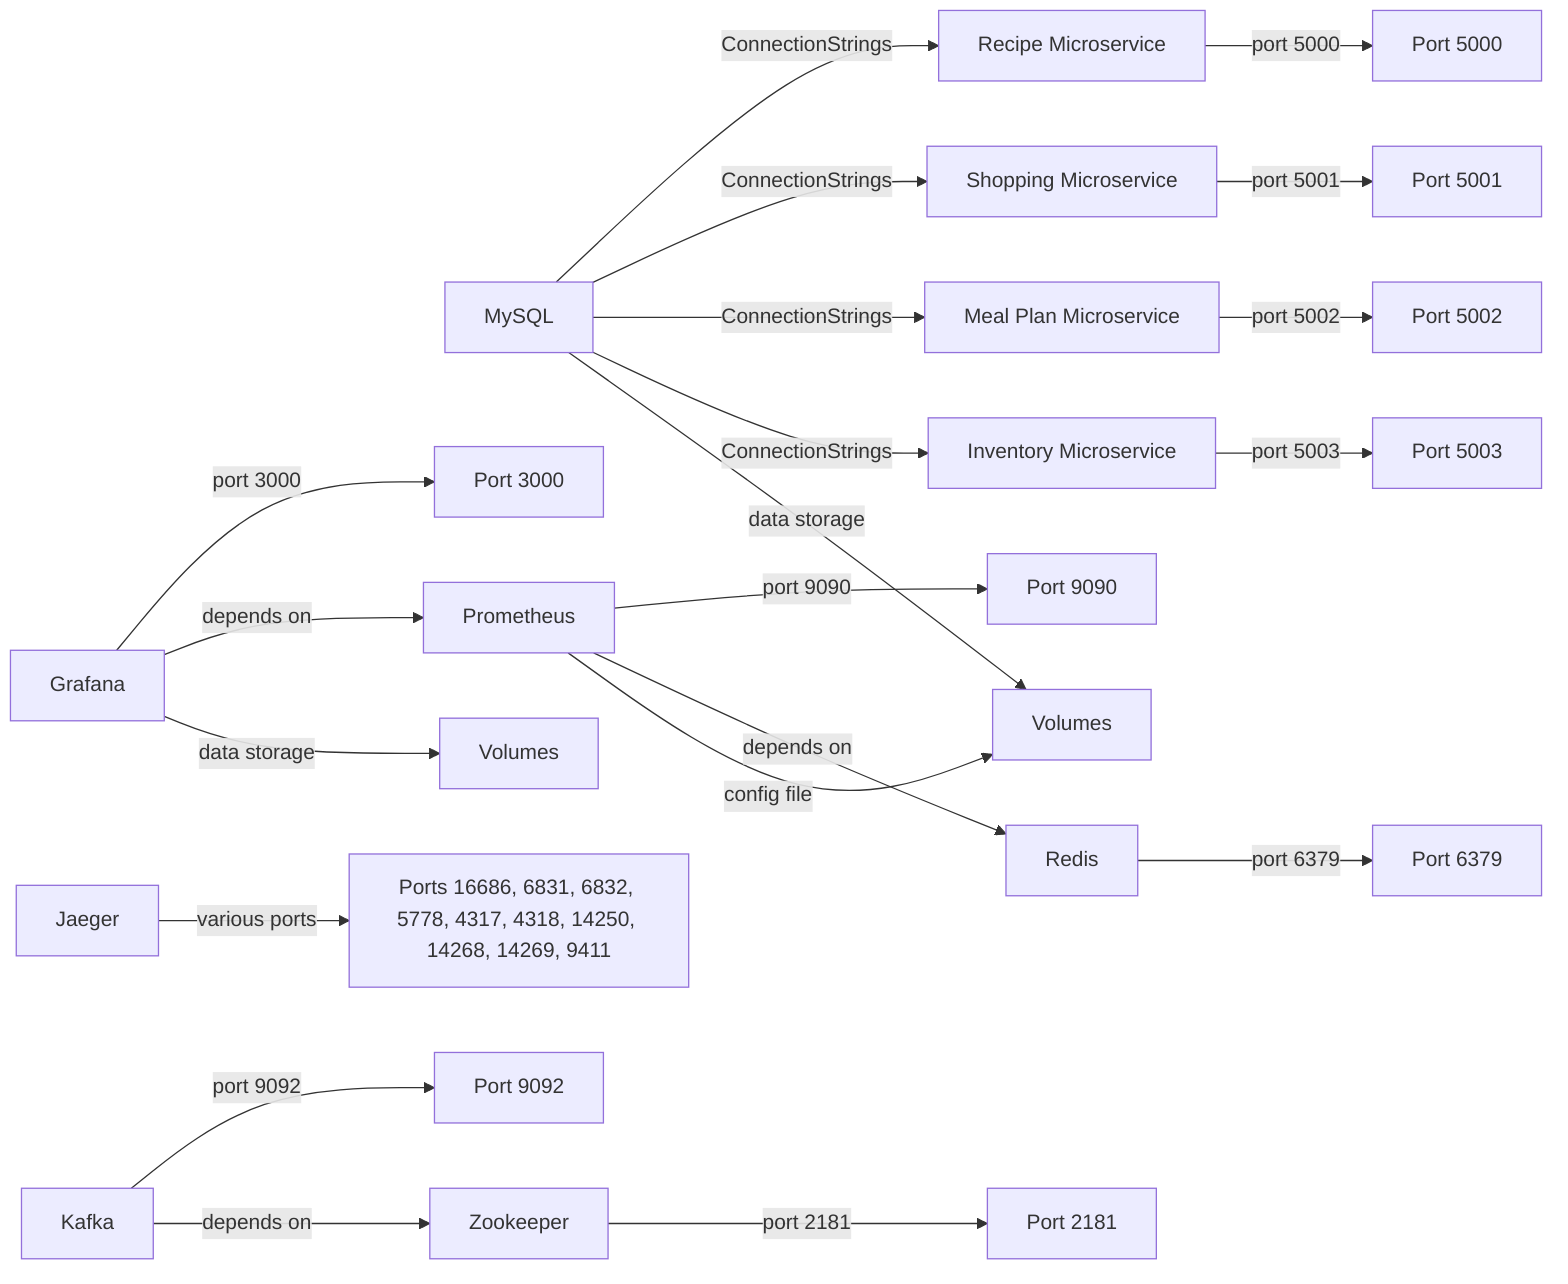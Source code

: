 graph LR
  db[MySQL] -- ConnectionStrings --> recipemicroservice[Recipe Microservice]
  db -- ConnectionStrings --> shoppingmicroservice[Shopping Microservice]
  db -- ConnectionStrings --> mealplanmicroservice[Meal Plan Microservice]
  db -- ConnectionStrings --> inventorymicroservice[Inventory Microservice]
  
  recipemicroservice -- port 5000 --> P1[Port 5000]
  shoppingmicroservice -- port 5001 --> P2[Port 5001]
  mealplanmicroservice -- port 5002 --> P3[Port 5002]
  inventorymicroservice -- port 5003 --> P4[Port 5003]
  
  redis[Redis] -- port 6379 --> P5[Port 6379]
  
  prometheus[Prometheus] -- port 9090 --> P6[Port 9090]
  prometheus -- depends on --> redis
  prometheus -- config file --> V1["/etc/prometheus/prometheus.yml"]
  
  grafana[Grafana] -- port 3000 --> P7[Port 3000]
  grafana -- depends on --> prometheus
  grafana -- data storage --> V2["/var/lib/grafana"]
  
  jaeger[Jaeger] -- various ports --> P8[Ports 16686, 6831, 6832, 5778, 4317, 4318, 14250, 14268, 14269, 9411]
  
  zookeeper[Zookeeper] -- port 2181 --> P9[Port 2181]
  
  kafka[Kafka] -- port 9092 --> P10[Port 9092]
  kafka -- depends on --> zookeeper
  
  V1[Volumes]
  V2[Volumes]
  db -- data storage --> V1